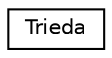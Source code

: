 digraph "Graphical Class Hierarchy"
{
  edge [fontname="Helvetica",fontsize="10",labelfontname="Helvetica",labelfontsize="10"];
  node [fontname="Helvetica",fontsize="10",shape=record];
  rankdir="LR";
  Node0 [label="Trieda",height=0.2,width=0.4,color="black", fillcolor="white", style="filled",URL="$classTrieda.html"];
}
